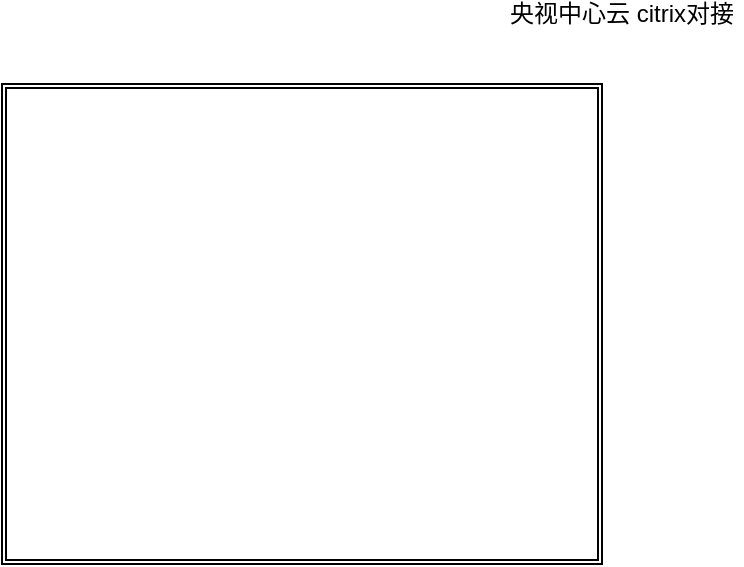 <mxfile version="14.6.11" type="github"><diagram id="6J0EkYuXrjzdtmdDQVmy" name="Page-1"><mxGraphModel dx="813" dy="435" grid="1" gridSize="10" guides="1" tooltips="1" connect="1" arrows="1" fold="1" page="1" pageScale="1" pageWidth="827" pageHeight="1169" math="0" shadow="0"><root><mxCell id="0"/><mxCell id="1" parent="0"/><mxCell id="Baso2W5MAS26ojohNf6Q-1" value="" style="shape=ext;double=1;rounded=0;whiteSpace=wrap;html=1;" vertex="1" parent="1"><mxGeometry x="70" y="320" width="300" height="240" as="geometry"/></mxCell><mxCell id="Baso2W5MAS26ojohNf6Q-4" value="央视中心云 citrix对接" style="text;html=1;strokeColor=none;fillColor=none;align=center;verticalAlign=middle;whiteSpace=wrap;rounded=0;" vertex="1" parent="1"><mxGeometry x="320" y="280" width="120" height="10" as="geometry"/></mxCell></root></mxGraphModel></diagram></mxfile>